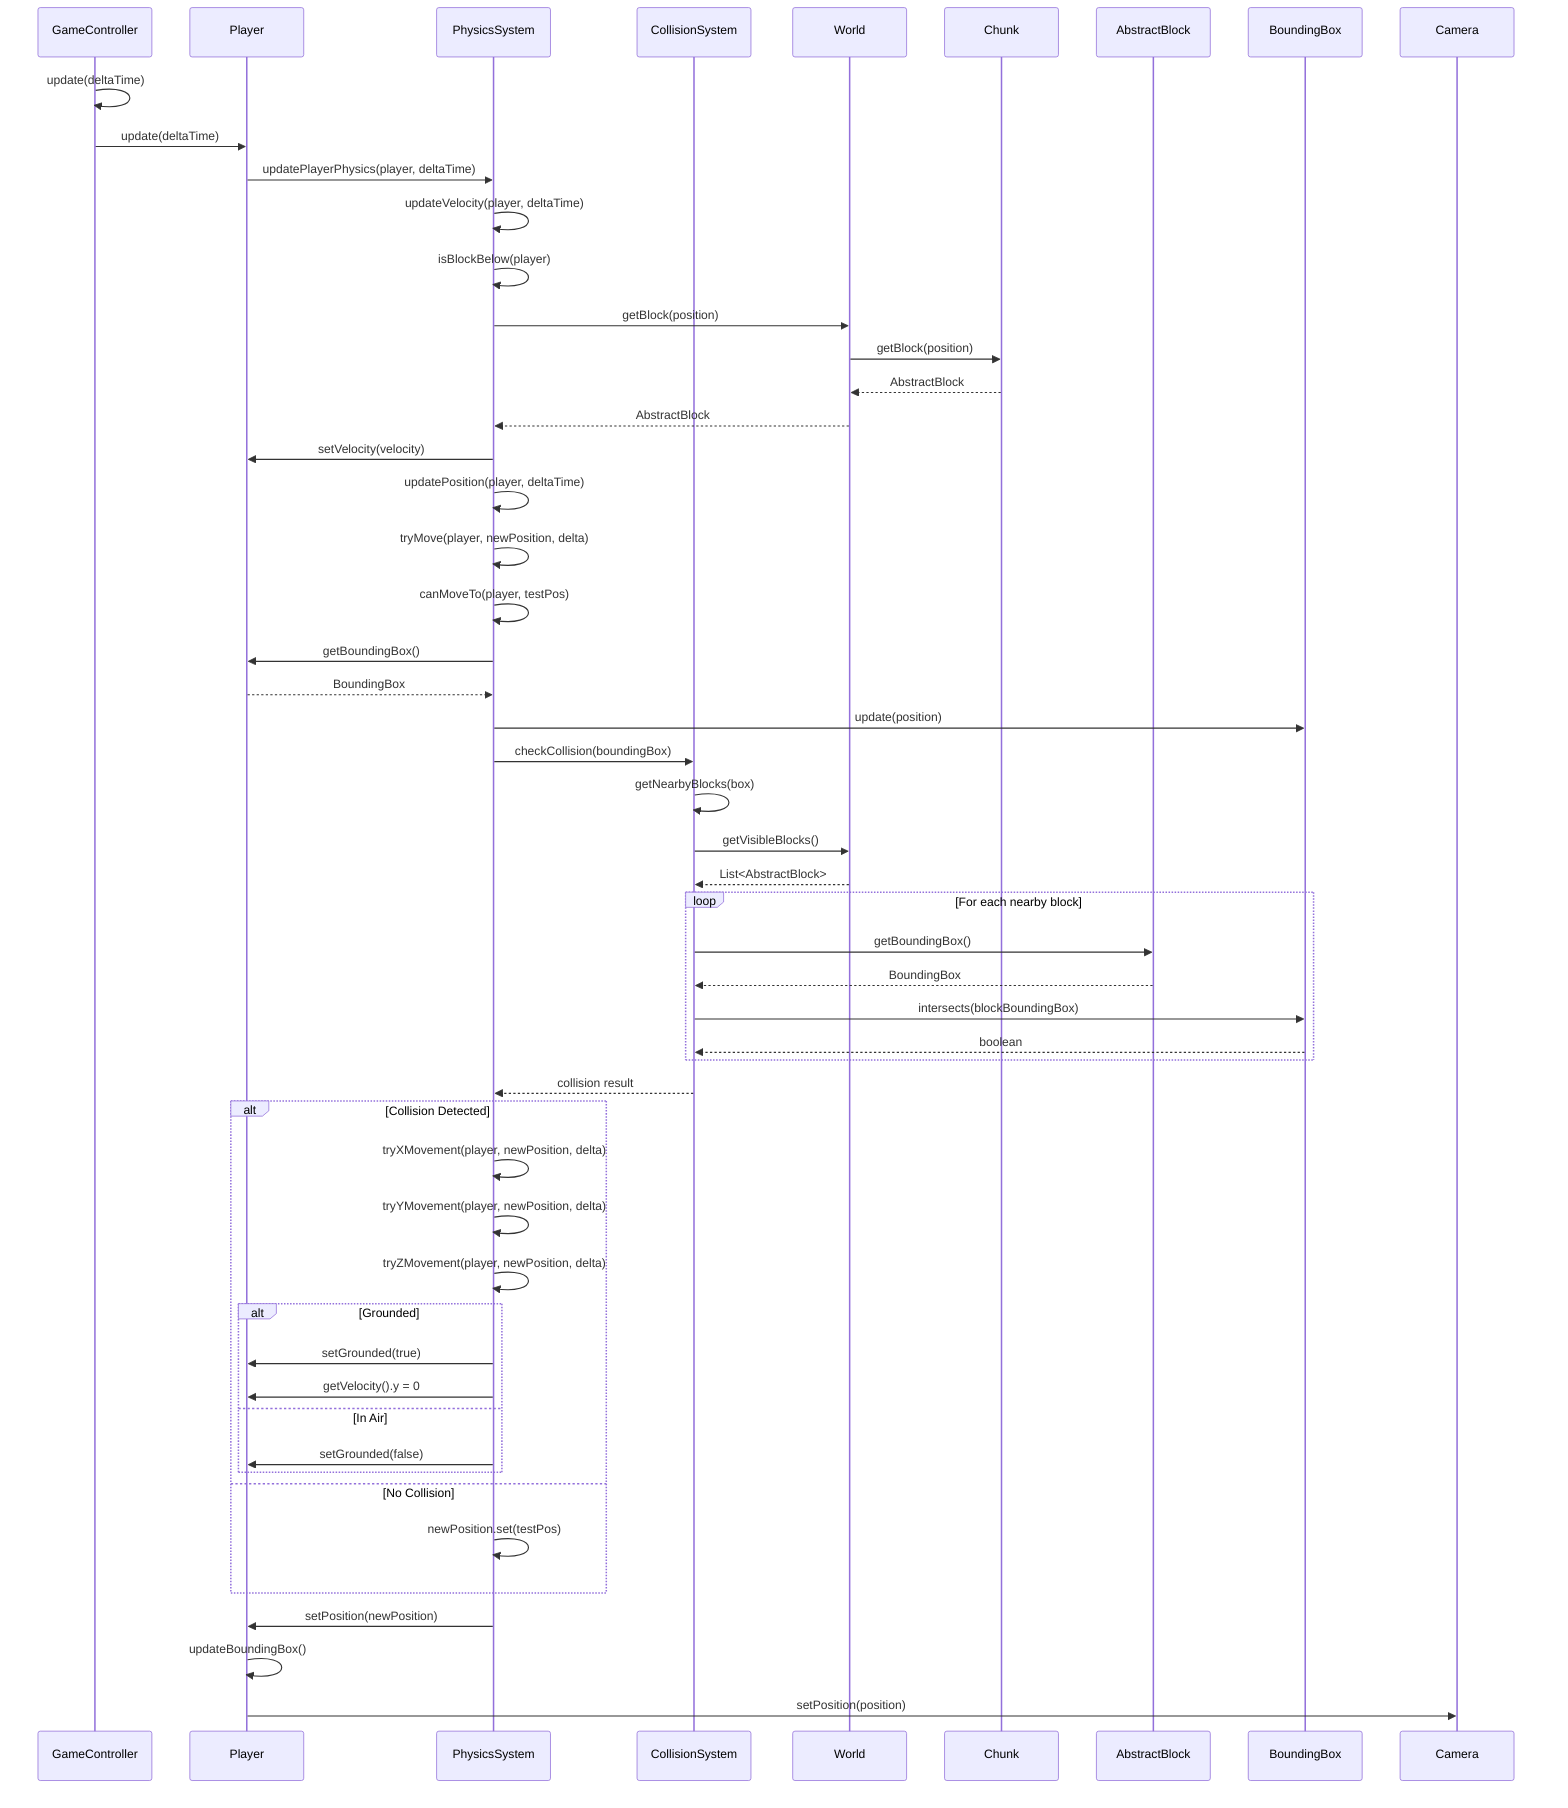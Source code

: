 sequenceDiagram
    participant GameC as GameController
    participant Player
    participant PhysicsS as PhysicsSystem
    participant CollisionS as CollisionSystem
    participant World
    participant Chunk
    participant Block as AbstractBlock
    
    GameC->>GameC: update(deltaTime)
    GameC->>Player: update(deltaTime)
    Player->>PhysicsS: updatePlayerPhysics(player, deltaTime)
    
    PhysicsS->>PhysicsS: updateVelocity(player, deltaTime)
    PhysicsS->>PhysicsS: isBlockBelow(player)
    PhysicsS->>World: getBlock(position)
    World->>Chunk: getBlock(position)
    Chunk-->>World: AbstractBlock
    World-->>PhysicsS: AbstractBlock
    
    PhysicsS->>Player: setVelocity(velocity)
    PhysicsS->>PhysicsS: updatePosition(player, deltaTime)
    
    PhysicsS->>PhysicsS: tryMove(player, newPosition, delta)
    PhysicsS->>PhysicsS: canMoveTo(player, testPos)
    PhysicsS->>Player: getBoundingBox()
    Player-->>PhysicsS: BoundingBox
    PhysicsS->>BoundingBox: update(position)
    
    PhysicsS->>CollisionS: checkCollision(boundingBox)
    CollisionS->>CollisionS: getNearbyBlocks(box)
    CollisionS->>World: getVisibleBlocks()
    World-->>CollisionS: List<AbstractBlock>
    
    loop For each nearby block
        CollisionS->>Block: getBoundingBox()
        Block-->>CollisionS: BoundingBox
        CollisionS->>BoundingBox: intersects(blockBoundingBox)
        BoundingBox-->>CollisionS: boolean
    end
    
    CollisionS-->>PhysicsS: collision result
    
    alt Collision Detected
        PhysicsS->>PhysicsS: tryXMovement(player, newPosition, delta)
        PhysicsS->>PhysicsS: tryYMovement(player, newPosition, delta)
        PhysicsS->>PhysicsS: tryZMovement(player, newPosition, delta)
        
        alt Grounded
            PhysicsS->>Player: setGrounded(true)
            PhysicsS->>Player: getVelocity().y = 0
        else In Air
            PhysicsS->>Player: setGrounded(false)
        end
    else No Collision
        PhysicsS->>PhysicsS: newPosition.set(testPos)
    end
    
    PhysicsS->>Player: setPosition(newPosition)
    Player->>Player: updateBoundingBox()
    Player->>Camera: setPosition(position)
